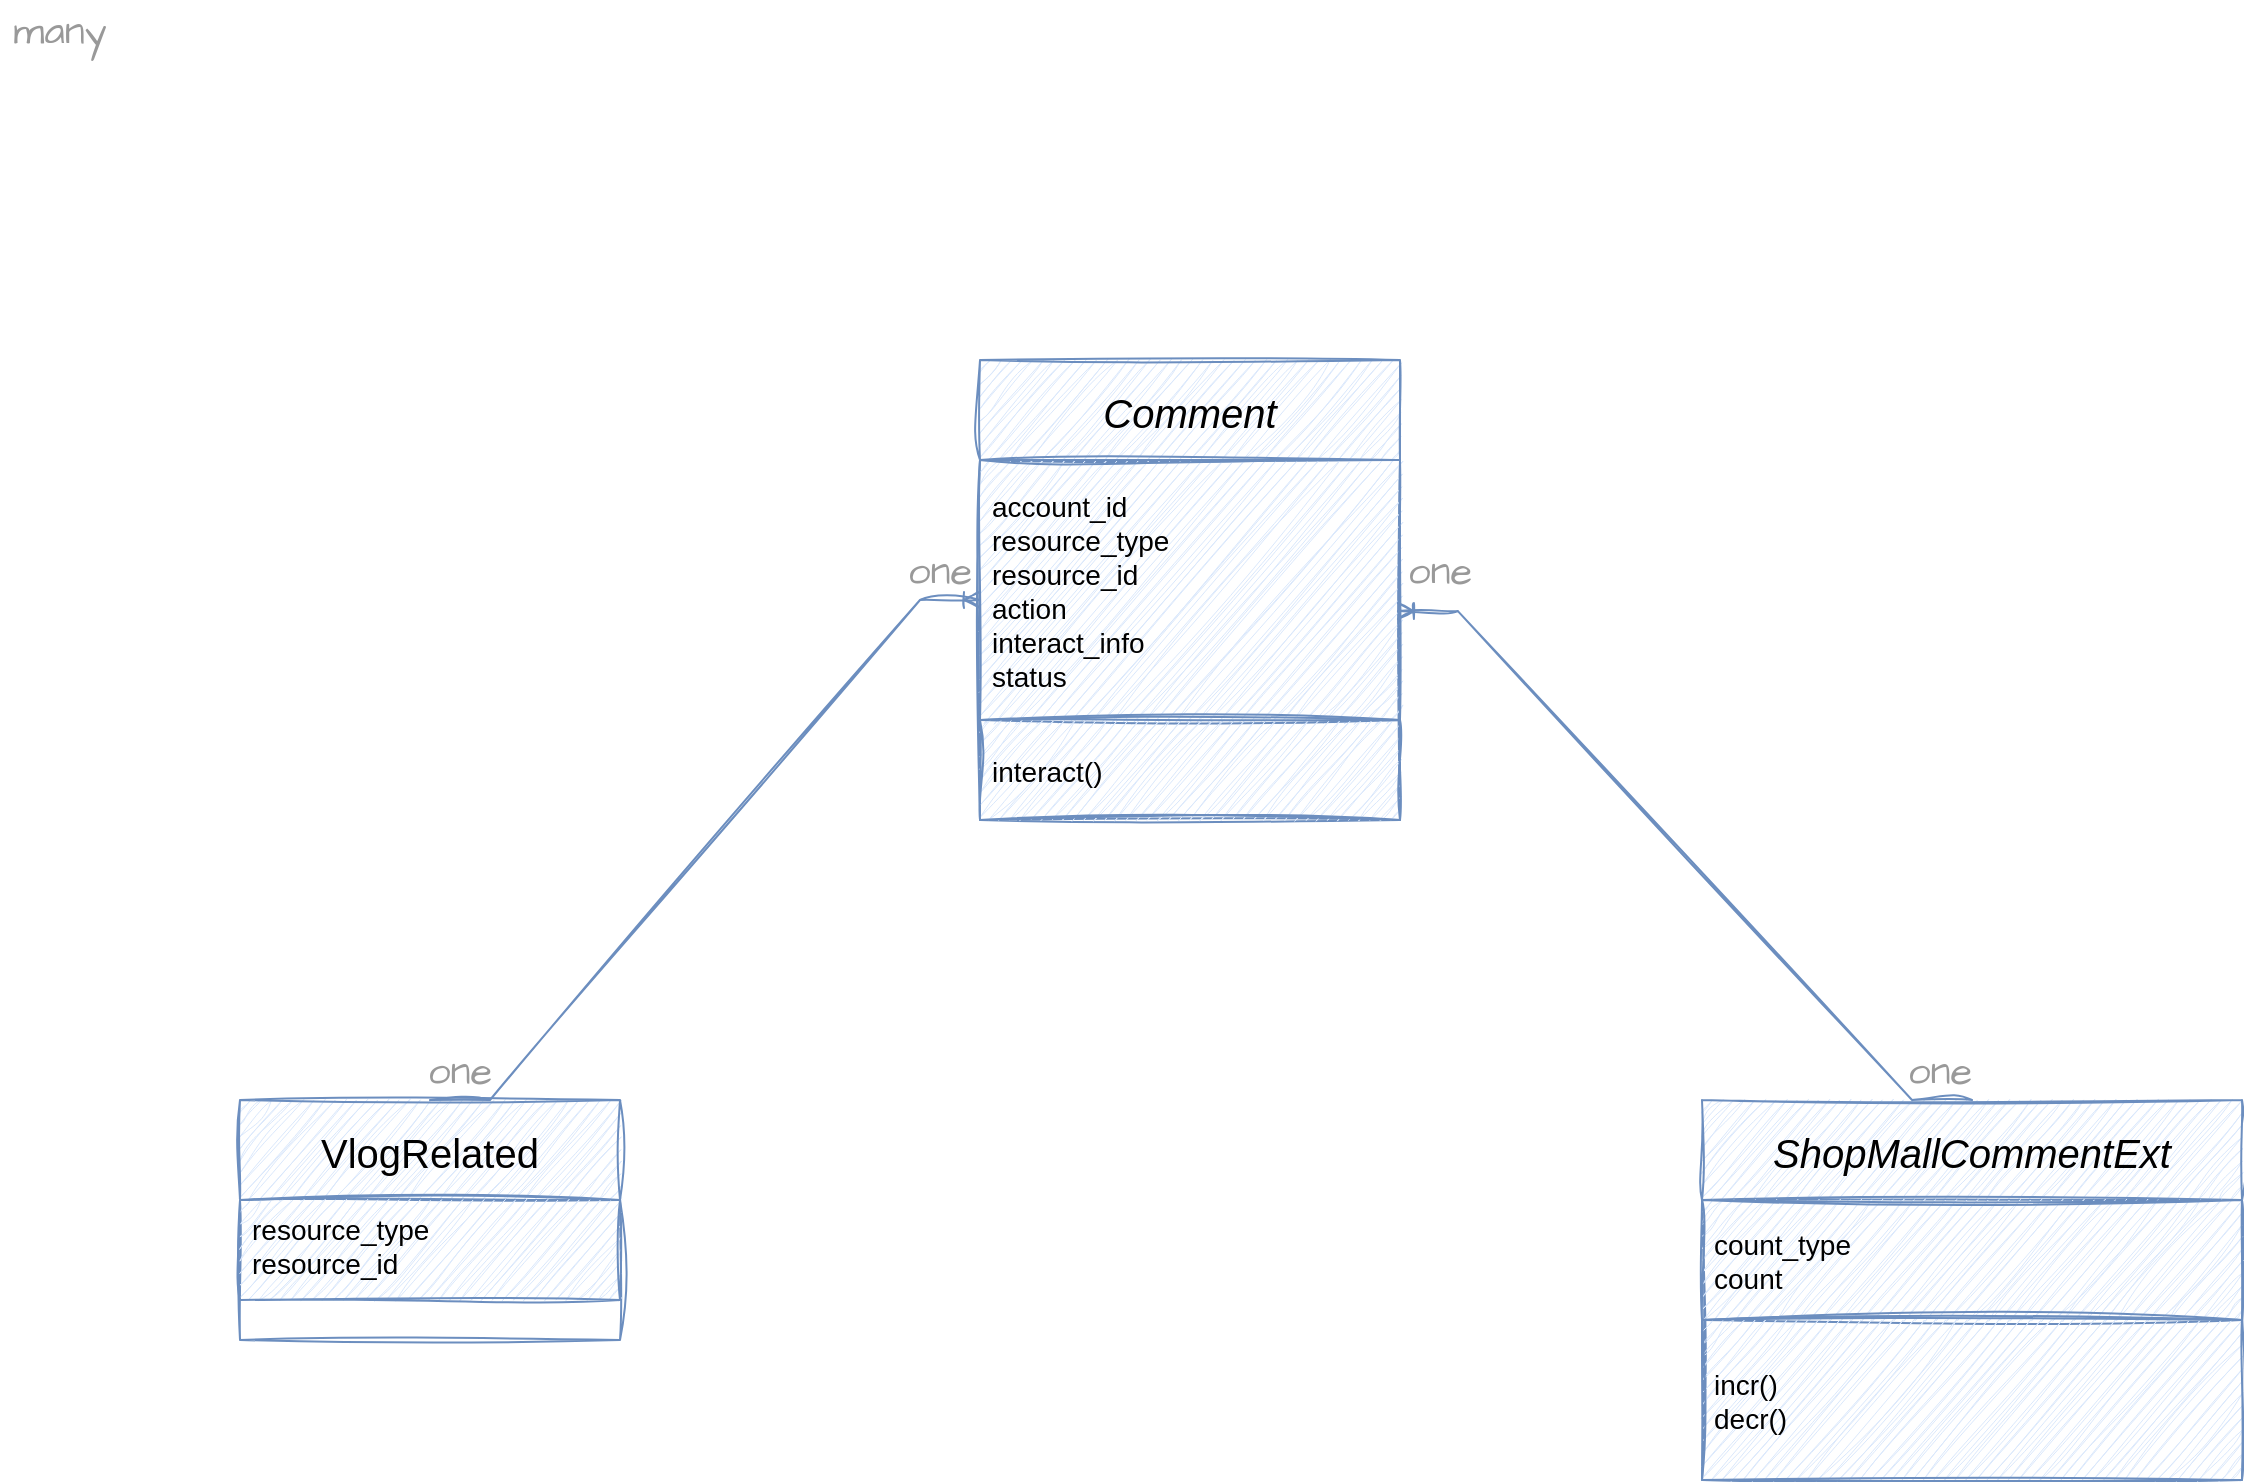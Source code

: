 <mxfile version="20.8.23" type="github"><diagram id="C5RBs43oDa-KdzZeNtuy" name="Page-1"><mxGraphModel dx="2074" dy="1131" grid="1" gridSize="10" guides="1" tooltips="1" connect="1" arrows="1" fold="1" page="1" pageScale="1" pageWidth="827" pageHeight="1169" math="0" shadow="0"><root><mxCell id="WIyWlLk6GJQsqaUBKTNV-0"/><mxCell id="WIyWlLk6GJQsqaUBKTNV-1" parent="WIyWlLk6GJQsqaUBKTNV-0"/><mxCell id="zkfFHV4jXpPFQw0GAbJ--0" value="ShopMallCommentExt" style="swimlane;fontStyle=2;align=center;verticalAlign=middle;childLayout=stackLayout;horizontal=1;startSize=50;horizontalStack=0;resizeParent=1;resizeLast=0;collapsible=1;marginBottom=0;rounded=0;shadow=0;strokeWidth=1;fillColor=#dae8fc;strokeColor=#6c8ebf;sketch=1;curveFitting=1;jiggle=2;fontSize=20;" parent="WIyWlLk6GJQsqaUBKTNV-1" vertex="1"><mxGeometry x="971" y="750" width="270" height="190" as="geometry"><mxRectangle x="230" y="140" width="160" height="26" as="alternateBounds"/></mxGeometry></mxCell><mxCell id="zkfFHV4jXpPFQw0GAbJ--1" value="count_type&#10;count" style="text;align=left;verticalAlign=middle;spacingLeft=4;spacingRight=4;overflow=hidden;rotatable=0;points=[[0,0.5],[1,0.5]];portConstraint=eastwest;sketch=1;curveFitting=1;jiggle=2;fontSize=14;fillColor=#dae8fc;strokeColor=#6c8ebf;" parent="zkfFHV4jXpPFQw0GAbJ--0" vertex="1"><mxGeometry y="50" width="270" height="60" as="geometry"/></mxCell><mxCell id="SNMV0da7-mxv0Kt5lc5y-22" value="incr()&#10;decr()" style="text;align=left;verticalAlign=middle;spacingLeft=4;spacingRight=4;overflow=hidden;rotatable=0;points=[[0,0.5],[1,0.5]];portConstraint=eastwest;fillColor=#dae8fc;strokeColor=#6c8ebf;sketch=1;curveFitting=1;jiggle=2;fontSize=14;" parent="zkfFHV4jXpPFQw0GAbJ--0" vertex="1"><mxGeometry y="110" width="270" height="80" as="geometry"/></mxCell><mxCell id="zkfFHV4jXpPFQw0GAbJ--6" value="VlogRelated" style="swimlane;fontStyle=0;align=center;verticalAlign=middle;childLayout=stackLayout;horizontal=1;startSize=50;horizontalStack=0;resizeParent=1;resizeLast=0;collapsible=1;marginBottom=0;rounded=0;shadow=0;strokeWidth=1;fillColor=#dae8fc;strokeColor=#6c8ebf;sketch=1;curveFitting=1;jiggle=2;fontSize=20;" parent="WIyWlLk6GJQsqaUBKTNV-1" vertex="1"><mxGeometry x="240" y="750" width="190" height="120" as="geometry"><mxRectangle x="130" y="380" width="160" height="26" as="alternateBounds"/></mxGeometry></mxCell><mxCell id="zkfFHV4jXpPFQw0GAbJ--7" value="resource_type&#10;resource_id" style="text;align=left;verticalAlign=top;spacingLeft=4;spacingRight=4;overflow=hidden;rotatable=0;points=[[0,0.5],[1,0.5]];portConstraint=eastwest;fillColor=#dae8fc;strokeColor=#6c8ebf;sketch=1;curveFitting=1;jiggle=2;fontSize=14;" parent="zkfFHV4jXpPFQw0GAbJ--6" vertex="1"><mxGeometry y="50" width="190" height="50" as="geometry"/></mxCell><mxCell id="SNMV0da7-mxv0Kt5lc5y-19" value="many" style="text;html=1;strokeColor=none;fillColor=none;align=center;verticalAlign=middle;whiteSpace=wrap;rounded=0;sketch=1;hachureGap=4;jiggle=2;curveFitting=1;fontFamily=Architects Daughter;fontSize=20;fontSource=https%3A%2F%2Ffonts.googleapis.com%2Fcss%3Ffamily%3DArchitects%2BDaughter;fontColor=#999999;" parent="WIyWlLk6GJQsqaUBKTNV-1" vertex="1"><mxGeometry x="120" y="200" width="60" height="30" as="geometry"/></mxCell><mxCell id="SNMV0da7-mxv0Kt5lc5y-27" value="Comment" style="swimlane;fontStyle=2;align=center;verticalAlign=middle;childLayout=stackLayout;horizontal=1;startSize=50;horizontalStack=0;resizeParent=1;resizeLast=0;collapsible=1;marginBottom=0;rounded=0;shadow=0;strokeWidth=1;fillColor=#dae8fc;strokeColor=#6c8ebf;sketch=1;curveFitting=1;jiggle=2;fontSize=20;" parent="WIyWlLk6GJQsqaUBKTNV-1" vertex="1"><mxGeometry x="610" y="380" width="210" height="230" as="geometry"><mxRectangle x="230" y="140" width="160" height="26" as="alternateBounds"/></mxGeometry></mxCell><mxCell id="SNMV0da7-mxv0Kt5lc5y-28" value="account_id&#10;resource_type&#10;resource_id&#10;action&#10;interact_info&#10;status" style="text;align=left;verticalAlign=middle;spacingLeft=4;spacingRight=4;overflow=hidden;rotatable=0;points=[[0,0.5],[1,0.5]];portConstraint=eastwest;sketch=1;curveFitting=1;jiggle=2;fontSize=14;fillColor=#dae8fc;strokeColor=#6c8ebf;" parent="SNMV0da7-mxv0Kt5lc5y-27" vertex="1"><mxGeometry y="50" width="210" height="130" as="geometry"/></mxCell><mxCell id="SNMV0da7-mxv0Kt5lc5y-29" value="interact()" style="text;align=left;verticalAlign=middle;spacingLeft=4;spacingRight=4;overflow=hidden;rotatable=0;points=[[0,0.5],[1,0.5]];portConstraint=eastwest;fillColor=#dae8fc;strokeColor=#6c8ebf;sketch=1;curveFitting=1;jiggle=2;fontSize=14;" parent="SNMV0da7-mxv0Kt5lc5y-27" vertex="1"><mxGeometry y="180" width="210" height="50" as="geometry"/></mxCell><mxCell id="SNMV0da7-mxv0Kt5lc5y-30" value="" style="edgeStyle=entityRelationEdgeStyle;fontSize=12;html=1;endArrow=ERoneToMany;rounded=0;sketch=1;hachureGap=4;jiggle=2;curveFitting=1;fontFamily=Architects Daughter;fontSource=https%3A%2F%2Ffonts.googleapis.com%2Fcss%3Ffamily%3DArchitects%2BDaughter;fontColor=#999999;entryX=0.995;entryY=0.581;entryDx=0;entryDy=0;entryPerimeter=0;fillColor=#dae8fc;strokeColor=#6c8ebf;exitX=0.5;exitY=0;exitDx=0;exitDy=0;" parent="WIyWlLk6GJQsqaUBKTNV-1" source="zkfFHV4jXpPFQw0GAbJ--0" target="SNMV0da7-mxv0Kt5lc5y-28" edge="1"><mxGeometry width="100" height="100" relative="1" as="geometry"><mxPoint x="1020" y="670" as="sourcePoint"/><mxPoint x="370" y="450" as="targetPoint"/></mxGeometry></mxCell><mxCell id="SNMV0da7-mxv0Kt5lc5y-32" value="one" style="text;html=1;strokeColor=none;fillColor=none;align=center;verticalAlign=middle;whiteSpace=wrap;rounded=0;sketch=1;hachureGap=4;jiggle=2;curveFitting=1;fontFamily=Architects Daughter;fontSize=20;fontSource=https%3A%2F%2Ffonts.googleapis.com%2Fcss%3Ffamily%3DArchitects%2BDaughter;fontColor=#999999;" parent="WIyWlLk6GJQsqaUBKTNV-1" vertex="1"><mxGeometry x="560" y="470" width="60" height="30" as="geometry"/></mxCell><mxCell id="7DjXmqyaxdHgWnUQVs69-0" value="" style="edgeStyle=entityRelationEdgeStyle;fontSize=12;html=1;endArrow=ERoneToMany;rounded=0;sketch=1;hachureGap=4;jiggle=2;curveFitting=1;fontFamily=Architects Daughter;fontSource=https%3A%2F%2Ffonts.googleapis.com%2Fcss%3Ffamily%3DArchitects%2BDaughter;fontColor=#999999;fillColor=#dae8fc;strokeColor=#6c8ebf;exitX=0.5;exitY=0;exitDx=0;exitDy=0;" edge="1" parent="WIyWlLk6GJQsqaUBKTNV-1" source="zkfFHV4jXpPFQw0GAbJ--6"><mxGeometry width="100" height="100" relative="1" as="geometry"><mxPoint x="507" y="734" as="sourcePoint"/><mxPoint x="610" y="500" as="targetPoint"/></mxGeometry></mxCell><mxCell id="7DjXmqyaxdHgWnUQVs69-1" value="one" style="text;html=1;strokeColor=none;fillColor=none;align=center;verticalAlign=middle;whiteSpace=wrap;rounded=0;sketch=1;hachureGap=4;jiggle=2;curveFitting=1;fontFamily=Architects Daughter;fontSize=20;fontSource=https%3A%2F%2Ffonts.googleapis.com%2Fcss%3Ffamily%3DArchitects%2BDaughter;fontColor=#999999;" vertex="1" parent="WIyWlLk6GJQsqaUBKTNV-1"><mxGeometry x="810" y="470" width="60" height="30" as="geometry"/></mxCell><mxCell id="7DjXmqyaxdHgWnUQVs69-2" value="one" style="text;html=1;strokeColor=none;fillColor=none;align=center;verticalAlign=middle;whiteSpace=wrap;rounded=0;sketch=1;hachureGap=4;jiggle=2;curveFitting=1;fontFamily=Architects Daughter;fontSize=20;fontSource=https%3A%2F%2Ffonts.googleapis.com%2Fcss%3Ffamily%3DArchitects%2BDaughter;fontColor=#999999;" vertex="1" parent="WIyWlLk6GJQsqaUBKTNV-1"><mxGeometry x="1060" y="720" width="60" height="30" as="geometry"/></mxCell><mxCell id="7DjXmqyaxdHgWnUQVs69-3" value="one" style="text;html=1;strokeColor=none;fillColor=none;align=center;verticalAlign=middle;whiteSpace=wrap;rounded=0;sketch=1;hachureGap=4;jiggle=2;curveFitting=1;fontFamily=Architects Daughter;fontSize=20;fontSource=https%3A%2F%2Ffonts.googleapis.com%2Fcss%3Ffamily%3DArchitects%2BDaughter;fontColor=#999999;" vertex="1" parent="WIyWlLk6GJQsqaUBKTNV-1"><mxGeometry x="320" y="720" width="60" height="30" as="geometry"/></mxCell></root></mxGraphModel></diagram></mxfile>